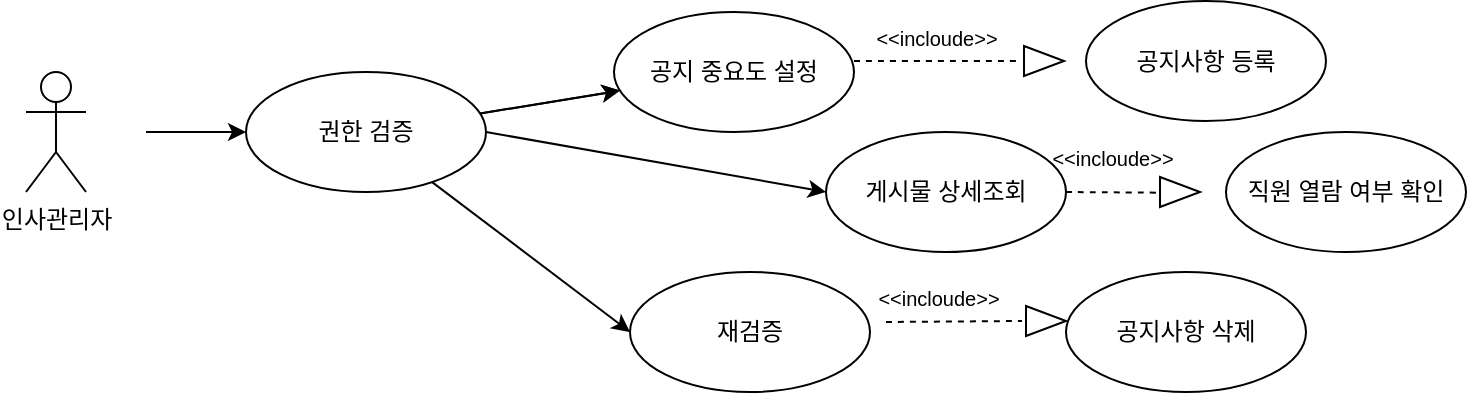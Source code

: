 <mxfile version="26.0.16">
  <diagram name="페이지-1" id="DKJEJJquOrz6qWJuDARE">
    <mxGraphModel dx="712" dy="821" grid="1" gridSize="10" guides="1" tooltips="1" connect="1" arrows="1" fold="1" page="1" pageScale="1" pageWidth="827" pageHeight="1169" math="0" shadow="0">
      <root>
        <mxCell id="0" />
        <mxCell id="1" parent="0" />
        <mxCell id="3" value="권한 검증" style="ellipse;whiteSpace=wrap;html=1;" parent="1" vertex="1">
          <mxGeometry x="230" y="150" width="120" height="60" as="geometry" />
        </mxCell>
        <mxCell id="4" value="공지사항 등록" style="ellipse;whiteSpace=wrap;html=1;" parent="1" vertex="1">
          <mxGeometry x="650" y="114.5" width="120" height="60" as="geometry" />
        </mxCell>
        <mxCell id="6" value="재검증" style="ellipse;whiteSpace=wrap;html=1;" parent="1" vertex="1">
          <mxGeometry x="422" y="250" width="120" height="60" as="geometry" />
        </mxCell>
        <mxCell id="13" value="공지사항 삭제" style="ellipse;whiteSpace=wrap;html=1;" parent="1" vertex="1">
          <mxGeometry x="640" y="250" width="120" height="60" as="geometry" />
        </mxCell>
        <mxCell id="14" value="게시물 상세조회" style="ellipse;whiteSpace=wrap;html=1;" parent="1" vertex="1">
          <mxGeometry x="520" y="180" width="120" height="60" as="geometry" />
        </mxCell>
        <mxCell id="15" value="직원 열람 여부 확인" style="ellipse;whiteSpace=wrap;html=1;" parent="1" vertex="1">
          <mxGeometry x="720" y="180" width="120" height="60" as="geometry" />
        </mxCell>
        <mxCell id="16" parent="1" target="3" edge="1">
          <mxGeometry relative="1" as="geometry">
            <mxPoint x="180" y="180" as="sourcePoint" />
          </mxGeometry>
        </mxCell>
        <mxCell id="18" parent="1" source="3" target="5" edge="1">
          <mxGeometry relative="1" as="geometry" />
        </mxCell>
        <mxCell id="19" style="entryX=0;entryY=0.5;entryDx=0;entryDy=0;" parent="1" source="3" target="6" edge="1">
          <mxGeometry relative="1" as="geometry" />
        </mxCell>
        <mxCell id="9Jn2yChokNkI8_KQrdIC-28" value="인사관리자" style="shape=umlActor;verticalLabelPosition=bottom;verticalAlign=top;html=1;outlineConnect=0;" parent="1" vertex="1">
          <mxGeometry x="120" y="150" width="30" height="60" as="geometry" />
        </mxCell>
        <mxCell id="9Jn2yChokNkI8_KQrdIC-32" value="" parent="1" source="3" target="5" edge="1">
          <mxGeometry relative="1" as="geometry">
            <mxPoint x="346" y="169" as="sourcePoint" />
            <mxPoint x="634" y="111" as="targetPoint" />
          </mxGeometry>
        </mxCell>
        <mxCell id="5" value="공지 중요도 설정" style="ellipse;whiteSpace=wrap;html=1;" parent="1" vertex="1">
          <mxGeometry x="414" y="120" width="120" height="60" as="geometry" />
        </mxCell>
        <mxCell id="9Jn2yChokNkI8_KQrdIC-33" value="" style="endArrow=none;dashed=1;html=1;rounded=0;fontSize=12;startSize=8;endSize=8;curved=1;exitX=1;exitY=0.5;exitDx=0;exitDy=0;" parent="1" edge="1">
          <mxGeometry width="50" height="50" relative="1" as="geometry">
            <mxPoint x="534" y="144.5" as="sourcePoint" />
            <mxPoint x="617" y="144.5" as="targetPoint" />
          </mxGeometry>
        </mxCell>
        <mxCell id="9Jn2yChokNkI8_KQrdIC-34" value="&lt;font style=&quot;font-size: 10px; font-weight: normal;&quot;&gt;&amp;lt;&amp;lt;incloude&amp;gt;&amp;gt;&lt;/font&gt;" style="text;strokeColor=none;fillColor=none;html=1;fontSize=24;fontStyle=1;verticalAlign=middle;align=center;" parent="1" vertex="1">
          <mxGeometry x="542" y="120" width="66" height="17" as="geometry" />
        </mxCell>
        <mxCell id="9Jn2yChokNkI8_KQrdIC-35" value="" style="triangle;whiteSpace=wrap;html=1;" parent="1" vertex="1">
          <mxGeometry x="619" y="137" width="20" height="15" as="geometry" />
        </mxCell>
        <mxCell id="9Jn2yChokNkI8_KQrdIC-36" value="" style="endArrow=none;dashed=1;html=1;rounded=0;fontSize=12;startSize=8;endSize=8;curved=1;" parent="1" edge="1">
          <mxGeometry width="50" height="50" relative="1" as="geometry">
            <mxPoint x="550" y="275" as="sourcePoint" />
            <mxPoint x="618" y="274.5" as="targetPoint" />
          </mxGeometry>
        </mxCell>
        <mxCell id="9Jn2yChokNkI8_KQrdIC-37" value="&lt;font style=&quot;font-size: 10px; font-weight: normal;&quot;&gt;&amp;lt;&amp;lt;incloude&amp;gt;&amp;gt;&lt;/font&gt;" style="text;strokeColor=none;fillColor=none;html=1;fontSize=24;fontStyle=1;verticalAlign=middle;align=center;" parent="1" vertex="1">
          <mxGeometry x="543" y="250" width="66" height="17" as="geometry" />
        </mxCell>
        <mxCell id="9Jn2yChokNkI8_KQrdIC-38" value="" style="triangle;whiteSpace=wrap;html=1;" parent="1" vertex="1">
          <mxGeometry x="620" y="267" width="20" height="15" as="geometry" />
        </mxCell>
        <mxCell id="9Jn2yChokNkI8_KQrdIC-41" value="" style="endArrow=none;dashed=1;html=1;rounded=0;fontSize=12;startSize=8;endSize=8;curved=1;exitX=1;exitY=0.5;exitDx=0;exitDy=0;entryX=-0.078;entryY=0.522;entryDx=0;entryDy=0;entryPerimeter=0;" parent="1" source="14" target="9Jn2yChokNkI8_KQrdIC-43" edge="1">
          <mxGeometry width="50" height="50" relative="1" as="geometry">
            <mxPoint x="639" y="201.75" as="sourcePoint" />
            <mxPoint x="687" y="207.25" as="targetPoint" />
          </mxGeometry>
        </mxCell>
        <mxCell id="9Jn2yChokNkI8_KQrdIC-42" value="&lt;font style=&quot;font-size: 10px; font-weight: normal;&quot;&gt;&amp;lt;&amp;lt;incloude&amp;gt;&amp;gt;&lt;/font&gt;" style="text;strokeColor=none;fillColor=none;html=1;fontSize=24;fontStyle=1;verticalAlign=middle;align=center;" parent="1" vertex="1">
          <mxGeometry x="630" y="180" width="66" height="17" as="geometry" />
        </mxCell>
        <mxCell id="9Jn2yChokNkI8_KQrdIC-43" value="" style="triangle;whiteSpace=wrap;html=1;" parent="1" vertex="1">
          <mxGeometry x="687" y="202.5" width="20" height="15" as="geometry" />
        </mxCell>
        <mxCell id="9Jn2yChokNkI8_KQrdIC-45" value="" style="exitX=1;exitY=0.5;exitDx=0;exitDy=0;entryX=0;entryY=0.5;entryDx=0;entryDy=0;" parent="1" source="3" target="14" edge="1">
          <mxGeometry relative="1" as="geometry">
            <mxPoint x="357" y="181" as="sourcePoint" />
            <mxPoint x="427" y="169" as="targetPoint" />
          </mxGeometry>
        </mxCell>
      </root>
    </mxGraphModel>
  </diagram>
</mxfile>
